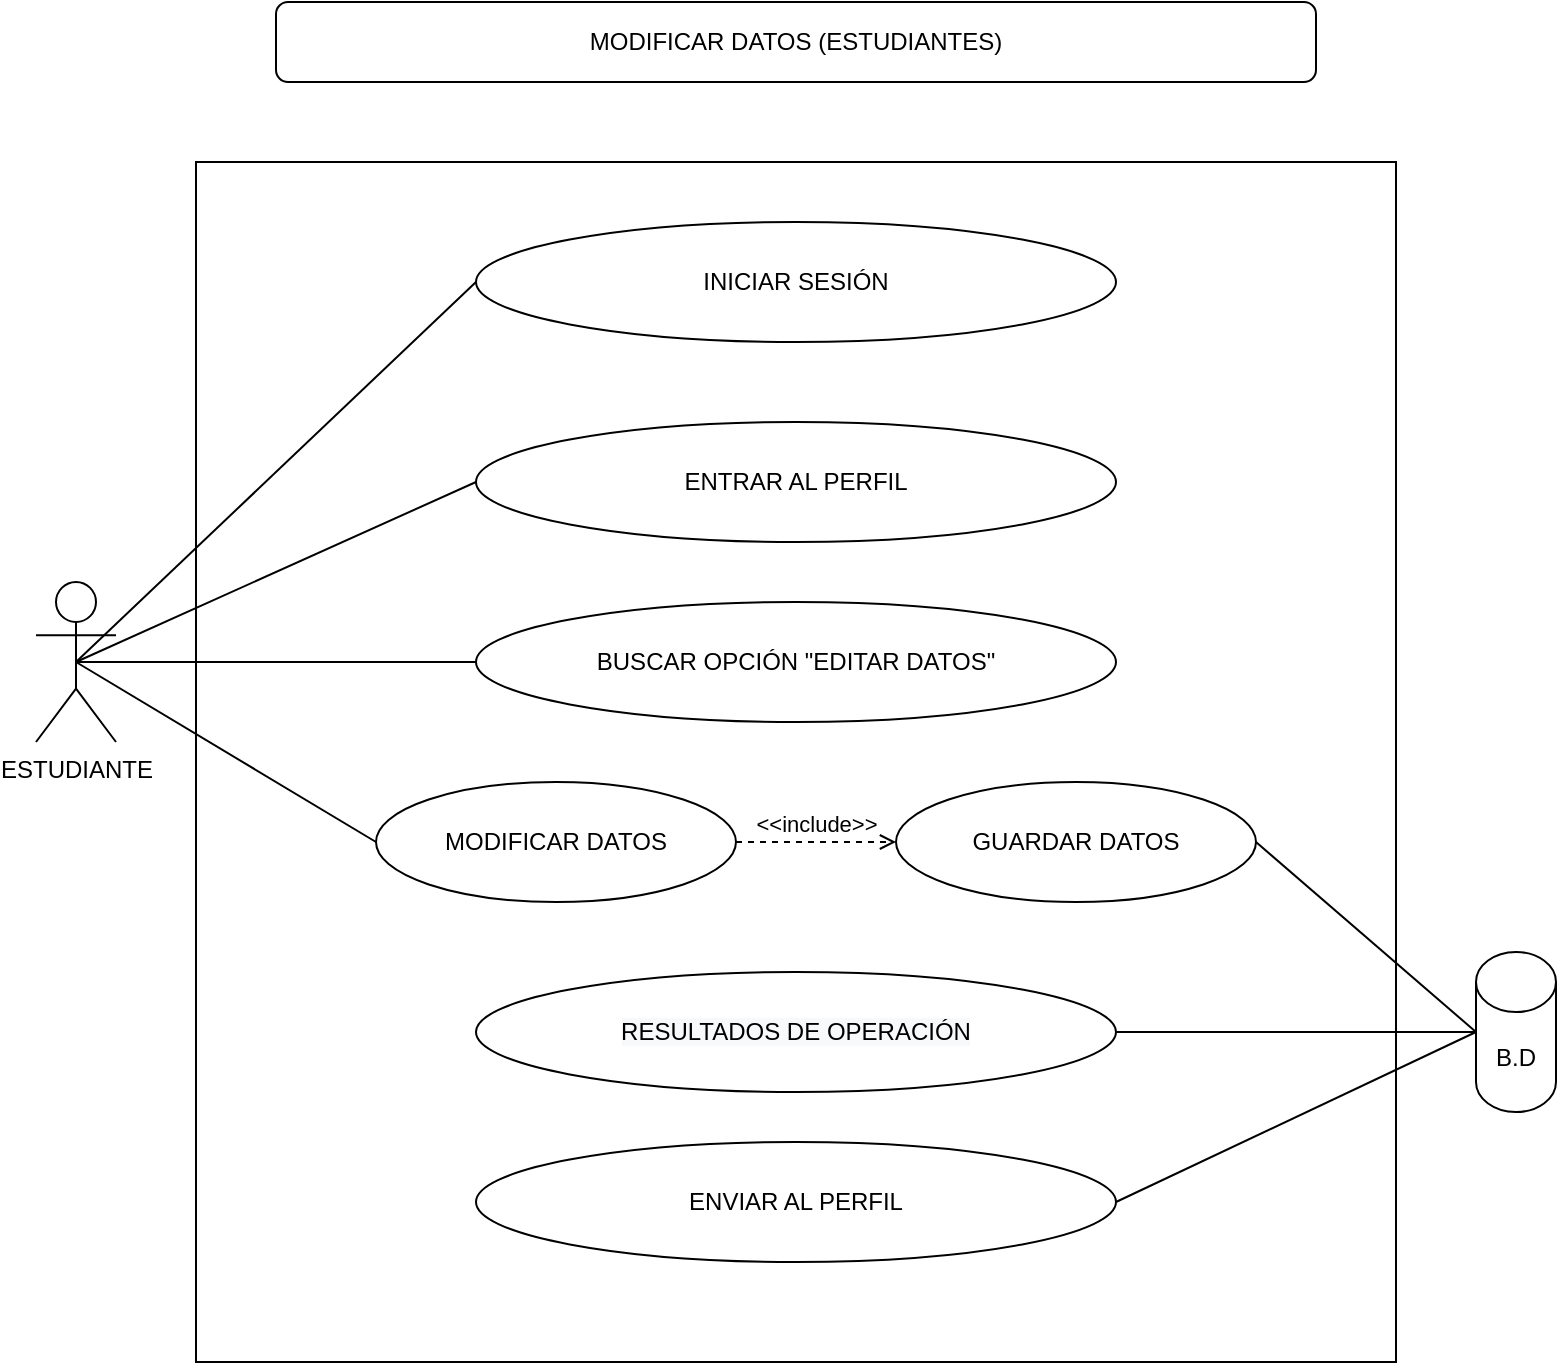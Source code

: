 <mxfile version="15.2.9" type="device"><diagram id="TSffcR9r4vAiTkJaZXIQ" name="Page-1"><mxGraphModel dx="622" dy="825" grid="1" gridSize="10" guides="1" tooltips="1" connect="1" arrows="1" fold="1" page="1" pageScale="1" pageWidth="827" pageHeight="1169" math="0" shadow="0"><root><mxCell id="0"/><mxCell id="1" parent="0"/><mxCell id="kvYsVKEDl6Fv3OrVpYVA-1" value="" style="rounded=0;whiteSpace=wrap;html=1;" parent="1" vertex="1"><mxGeometry x="120" y="120" width="600" height="600" as="geometry"/></mxCell><mxCell id="kvYsVKEDl6Fv3OrVpYVA-2" value="MODIFICAR DATOS (ESTUDIANTES)" style="rounded=1;whiteSpace=wrap;html=1;" parent="1" vertex="1"><mxGeometry x="160" y="40" width="520" height="40" as="geometry"/></mxCell><mxCell id="kvYsVKEDl6Fv3OrVpYVA-3" value="INICIAR SESIÓN" style="ellipse;whiteSpace=wrap;html=1;" parent="1" vertex="1"><mxGeometry x="260" y="150" width="320" height="60" as="geometry"/></mxCell><mxCell id="kvYsVKEDl6Fv3OrVpYVA-4" value="&lt;span&gt;ENTRAR AL PERFIL&lt;/span&gt;" style="ellipse;whiteSpace=wrap;html=1;" parent="1" vertex="1"><mxGeometry x="260" y="250" width="320" height="60" as="geometry"/></mxCell><mxCell id="kvYsVKEDl6Fv3OrVpYVA-5" value="&lt;span&gt;BUSCAR OPCIÓN &quot;EDITAR DATOS&quot;&lt;/span&gt;" style="ellipse;whiteSpace=wrap;html=1;" parent="1" vertex="1"><mxGeometry x="260" y="340" width="320" height="60" as="geometry"/></mxCell><mxCell id="kvYsVKEDl6Fv3OrVpYVA-6" value="&lt;span&gt;GUARDAR DATOS&lt;/span&gt;" style="ellipse;whiteSpace=wrap;html=1;" parent="1" vertex="1"><mxGeometry x="470" y="430" width="180" height="60" as="geometry"/></mxCell><mxCell id="kvYsVKEDl6Fv3OrVpYVA-8" value="&#10;&#10;&lt;span style=&quot;color: rgb(0, 0, 0); font-family: helvetica; font-size: 12px; font-style: normal; font-weight: 400; letter-spacing: normal; text-align: center; text-indent: 0px; text-transform: none; word-spacing: 0px; background-color: rgb(248, 249, 250); display: inline; float: none;&quot;&gt;RESULTADOS DE OPERACIÓN&lt;/span&gt;&#10;&#10;" style="ellipse;whiteSpace=wrap;html=1;" parent="1" vertex="1"><mxGeometry x="260" y="525" width="320" height="60" as="geometry"/></mxCell><mxCell id="kvYsVKEDl6Fv3OrVpYVA-9" value="ENVIAR AL PERFIL" style="ellipse;whiteSpace=wrap;html=1;" parent="1" vertex="1"><mxGeometry x="260" y="610" width="320" height="60" as="geometry"/></mxCell><mxCell id="kvYsVKEDl6Fv3OrVpYVA-10" value="ESTUDIANTE" style="shape=umlActor;verticalLabelPosition=bottom;verticalAlign=top;html=1;outlineConnect=0;" parent="1" vertex="1"><mxGeometry x="40" y="330" width="40" height="80" as="geometry"/></mxCell><mxCell id="K-Q4ikFGzgZyBQPKO8lf-1" value="B.D" style="shape=cylinder3;whiteSpace=wrap;html=1;boundedLbl=1;backgroundOutline=1;size=15;" parent="1" vertex="1"><mxGeometry x="760" y="515" width="40" height="80" as="geometry"/></mxCell><mxCell id="K-Q4ikFGzgZyBQPKO8lf-12" value="MODIFICAR DATOS" style="ellipse;whiteSpace=wrap;html=1;" parent="1" vertex="1"><mxGeometry x="210" y="430" width="180" height="60" as="geometry"/></mxCell><mxCell id="K-Q4ikFGzgZyBQPKO8lf-16" value="&amp;lt;&amp;lt;include&amp;gt;&amp;gt;" style="html=1;verticalAlign=bottom;labelBackgroundColor=none;endArrow=open;endFill=0;dashed=1;exitX=1;exitY=0.5;exitDx=0;exitDy=0;entryX=0;entryY=0.5;entryDx=0;entryDy=0;" parent="1" source="K-Q4ikFGzgZyBQPKO8lf-12" target="kvYsVKEDl6Fv3OrVpYVA-6" edge="1"><mxGeometry width="160" relative="1" as="geometry"><mxPoint x="330" y="440" as="sourcePoint"/><mxPoint x="490" y="440" as="targetPoint"/></mxGeometry></mxCell><mxCell id="K-Q4ikFGzgZyBQPKO8lf-17" value="" style="endArrow=none;html=1;entryX=0;entryY=0.5;entryDx=0;entryDy=0;exitX=0.5;exitY=0.5;exitDx=0;exitDy=0;exitPerimeter=0;" parent="1" source="kvYsVKEDl6Fv3OrVpYVA-10" target="kvYsVKEDl6Fv3OrVpYVA-3" edge="1"><mxGeometry width="50" height="50" relative="1" as="geometry"><mxPoint x="390" y="470" as="sourcePoint"/><mxPoint x="440" y="420" as="targetPoint"/></mxGeometry></mxCell><mxCell id="K-Q4ikFGzgZyBQPKO8lf-18" value="" style="endArrow=none;html=1;entryX=0;entryY=0.5;entryDx=0;entryDy=0;exitX=0.5;exitY=0.5;exitDx=0;exitDy=0;exitPerimeter=0;" parent="1" source="kvYsVKEDl6Fv3OrVpYVA-10" target="kvYsVKEDl6Fv3OrVpYVA-4" edge="1"><mxGeometry width="50" height="50" relative="1" as="geometry"><mxPoint x="390" y="470" as="sourcePoint"/><mxPoint x="440" y="420" as="targetPoint"/></mxGeometry></mxCell><mxCell id="K-Q4ikFGzgZyBQPKO8lf-19" value="" style="endArrow=none;html=1;entryX=0;entryY=0.5;entryDx=0;entryDy=0;exitX=0.5;exitY=0.5;exitDx=0;exitDy=0;exitPerimeter=0;" parent="1" source="kvYsVKEDl6Fv3OrVpYVA-10" target="kvYsVKEDl6Fv3OrVpYVA-5" edge="1"><mxGeometry width="50" height="50" relative="1" as="geometry"><mxPoint x="390" y="470" as="sourcePoint"/><mxPoint x="440" y="420" as="targetPoint"/></mxGeometry></mxCell><mxCell id="K-Q4ikFGzgZyBQPKO8lf-20" value="" style="endArrow=none;html=1;entryX=0;entryY=0.5;entryDx=0;entryDy=0;exitX=0.5;exitY=0.5;exitDx=0;exitDy=0;exitPerimeter=0;" parent="1" source="kvYsVKEDl6Fv3OrVpYVA-10" target="K-Q4ikFGzgZyBQPKO8lf-12" edge="1"><mxGeometry width="50" height="50" relative="1" as="geometry"><mxPoint x="390" y="470" as="sourcePoint"/><mxPoint x="440" y="420" as="targetPoint"/></mxGeometry></mxCell><mxCell id="K-Q4ikFGzgZyBQPKO8lf-21" value="" style="endArrow=none;html=1;entryX=0;entryY=0.5;entryDx=0;entryDy=0;entryPerimeter=0;exitX=1;exitY=0.5;exitDx=0;exitDy=0;" parent="1" source="kvYsVKEDl6Fv3OrVpYVA-8" target="K-Q4ikFGzgZyBQPKO8lf-1" edge="1"><mxGeometry width="50" height="50" relative="1" as="geometry"><mxPoint x="390" y="470" as="sourcePoint"/><mxPoint x="440" y="420" as="targetPoint"/></mxGeometry></mxCell><mxCell id="K-Q4ikFGzgZyBQPKO8lf-22" value="" style="endArrow=none;html=1;entryX=0;entryY=0.5;entryDx=0;entryDy=0;entryPerimeter=0;exitX=1;exitY=0.5;exitDx=0;exitDy=0;" parent="1" source="kvYsVKEDl6Fv3OrVpYVA-6" target="K-Q4ikFGzgZyBQPKO8lf-1" edge="1"><mxGeometry width="50" height="50" relative="1" as="geometry"><mxPoint x="390" y="470" as="sourcePoint"/><mxPoint x="440" y="420" as="targetPoint"/></mxGeometry></mxCell><mxCell id="K-Q4ikFGzgZyBQPKO8lf-23" value="" style="endArrow=none;html=1;entryX=1;entryY=0.5;entryDx=0;entryDy=0;exitX=0;exitY=0.5;exitDx=0;exitDy=0;exitPerimeter=0;" parent="1" source="K-Q4ikFGzgZyBQPKO8lf-1" target="kvYsVKEDl6Fv3OrVpYVA-9" edge="1"><mxGeometry width="50" height="50" relative="1" as="geometry"><mxPoint x="390" y="470" as="sourcePoint"/><mxPoint x="440" y="420" as="targetPoint"/></mxGeometry></mxCell></root></mxGraphModel></diagram></mxfile>